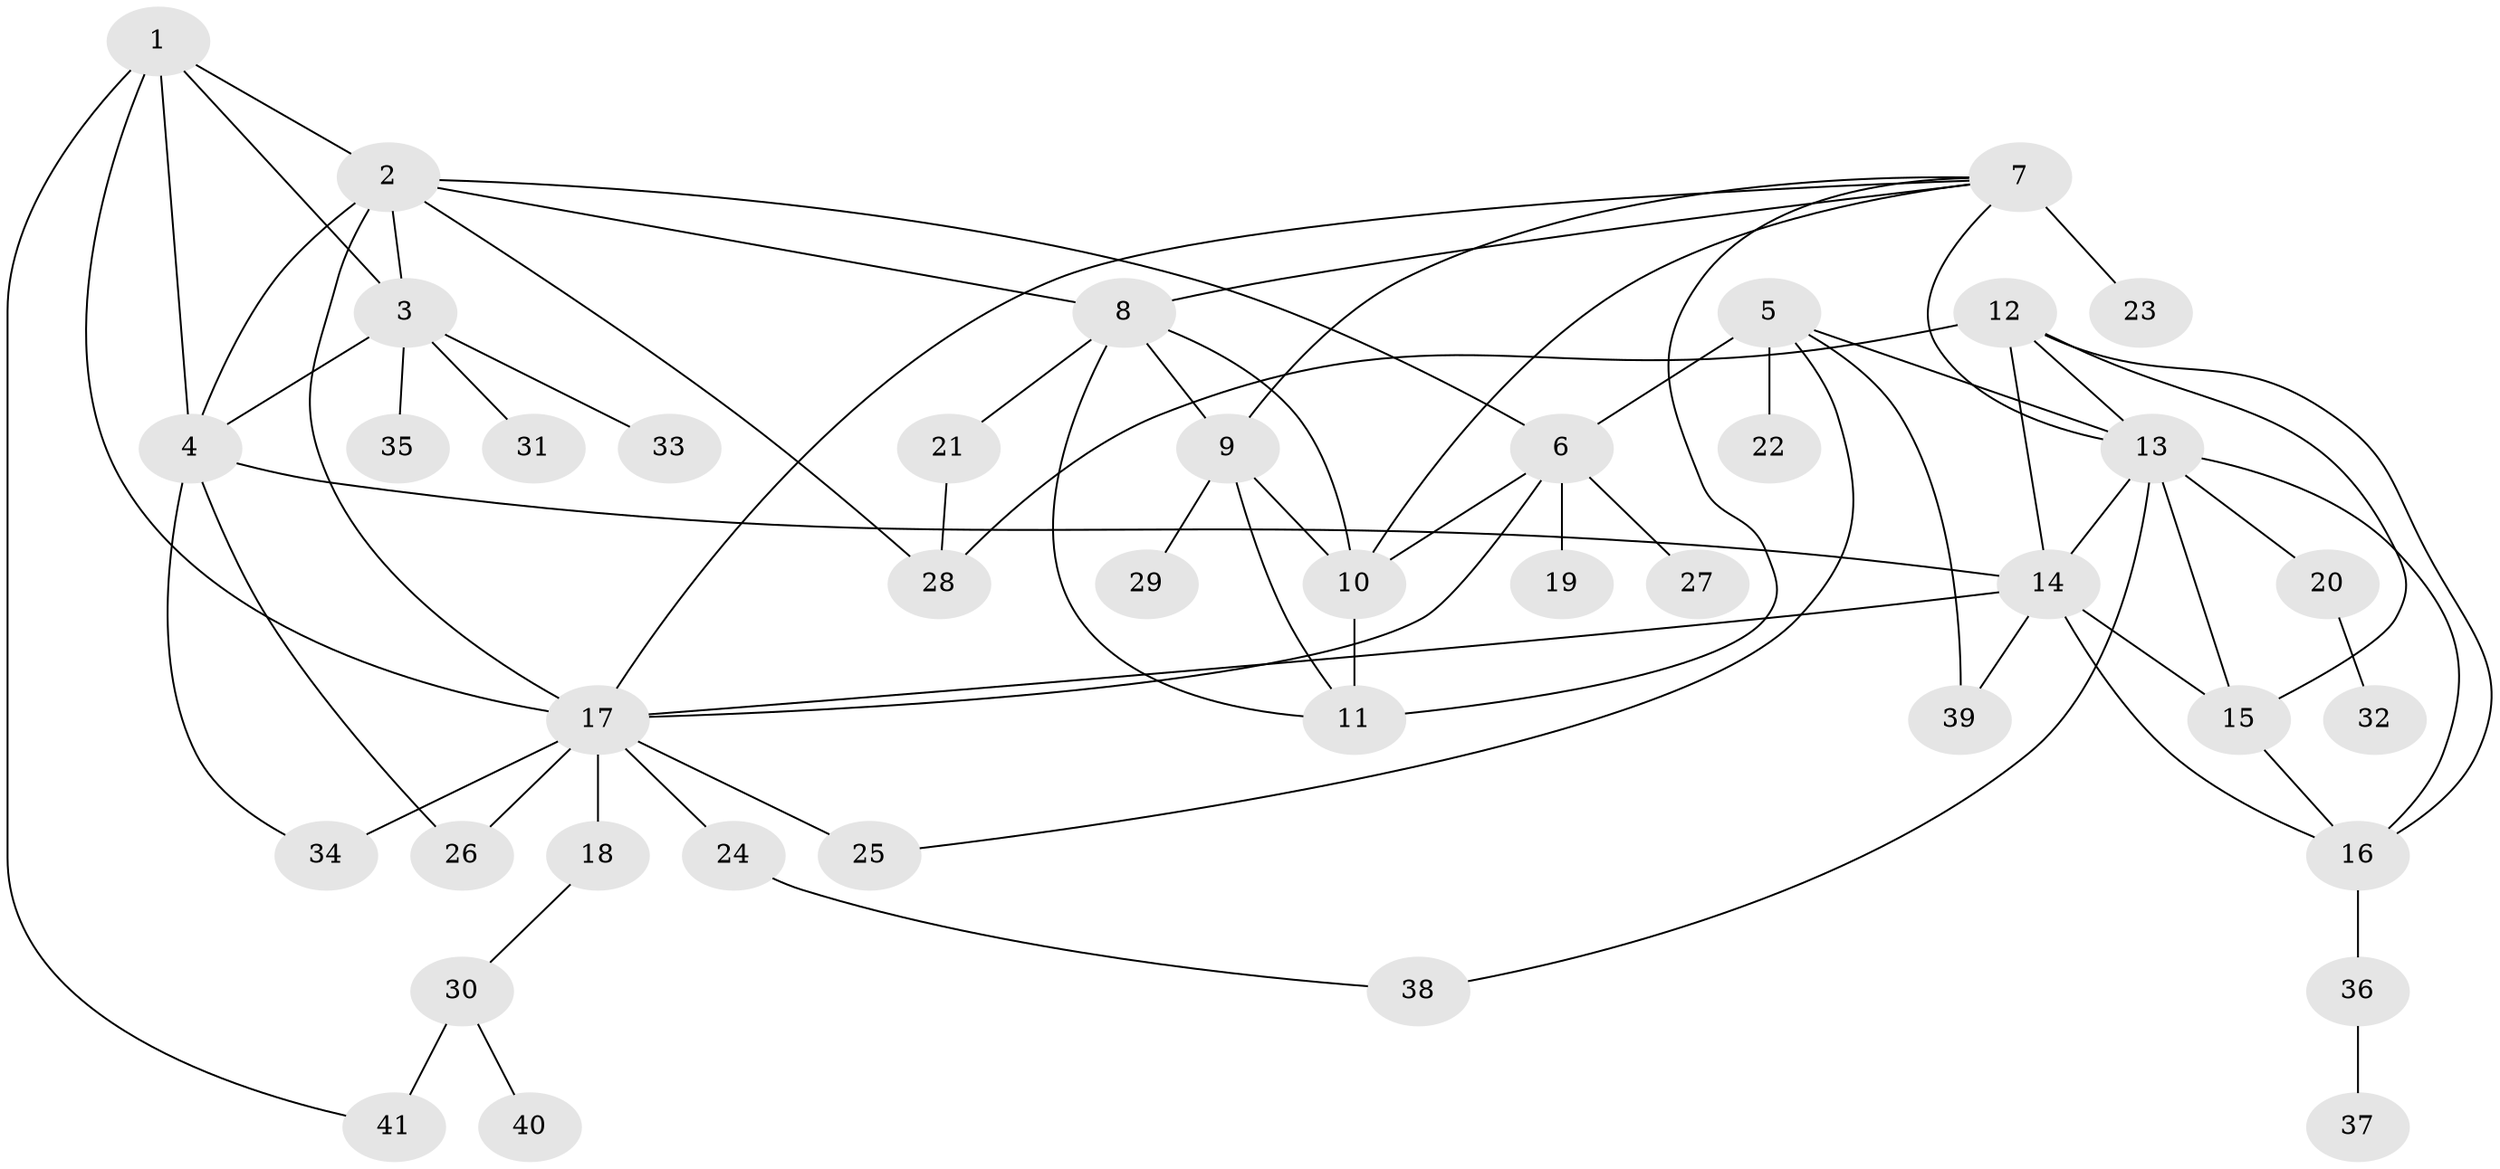 // original degree distribution, {5: 0.0784313725490196, 9: 0.00980392156862745, 10: 0.0392156862745098, 6: 0.0392156862745098, 7: 0.0196078431372549, 13: 0.00980392156862745, 8: 0.049019607843137254, 12: 0.00980392156862745, 1: 0.5686274509803921, 2: 0.12745098039215685, 3: 0.0392156862745098, 4: 0.00980392156862745}
// Generated by graph-tools (version 1.1) at 2025/52/03/04/25 22:52:17]
// undirected, 41 vertices, 70 edges
graph export_dot {
  node [color=gray90,style=filled];
  1;
  2;
  3;
  4;
  5;
  6;
  7;
  8;
  9;
  10;
  11;
  12;
  13;
  14;
  15;
  16;
  17;
  18;
  19;
  20;
  21;
  22;
  23;
  24;
  25;
  26;
  27;
  28;
  29;
  30;
  31;
  32;
  33;
  34;
  35;
  36;
  37;
  38;
  39;
  40;
  41;
  1 -- 2 [weight=1.0];
  1 -- 3 [weight=1.0];
  1 -- 4 [weight=2.0];
  1 -- 17 [weight=1.0];
  1 -- 41 [weight=1.0];
  2 -- 3 [weight=1.0];
  2 -- 4 [weight=2.0];
  2 -- 6 [weight=1.0];
  2 -- 8 [weight=1.0];
  2 -- 17 [weight=1.0];
  2 -- 28 [weight=1.0];
  3 -- 4 [weight=2.0];
  3 -- 31 [weight=3.0];
  3 -- 33 [weight=1.0];
  3 -- 35 [weight=1.0];
  4 -- 14 [weight=1.0];
  4 -- 26 [weight=1.0];
  4 -- 34 [weight=1.0];
  5 -- 6 [weight=4.0];
  5 -- 13 [weight=1.0];
  5 -- 22 [weight=1.0];
  5 -- 25 [weight=1.0];
  5 -- 39 [weight=2.0];
  6 -- 10 [weight=1.0];
  6 -- 17 [weight=1.0];
  6 -- 19 [weight=2.0];
  6 -- 27 [weight=1.0];
  7 -- 8 [weight=1.0];
  7 -- 9 [weight=1.0];
  7 -- 10 [weight=1.0];
  7 -- 11 [weight=1.0];
  7 -- 13 [weight=1.0];
  7 -- 17 [weight=1.0];
  7 -- 23 [weight=6.0];
  8 -- 9 [weight=1.0];
  8 -- 10 [weight=1.0];
  8 -- 11 [weight=1.0];
  8 -- 21 [weight=2.0];
  9 -- 10 [weight=1.0];
  9 -- 11 [weight=1.0];
  9 -- 29 [weight=5.0];
  10 -- 11 [weight=2.0];
  12 -- 13 [weight=1.0];
  12 -- 14 [weight=1.0];
  12 -- 15 [weight=2.0];
  12 -- 16 [weight=1.0];
  12 -- 28 [weight=1.0];
  13 -- 14 [weight=1.0];
  13 -- 15 [weight=1.0];
  13 -- 16 [weight=1.0];
  13 -- 20 [weight=2.0];
  13 -- 38 [weight=1.0];
  14 -- 15 [weight=1.0];
  14 -- 16 [weight=1.0];
  14 -- 17 [weight=1.0];
  14 -- 39 [weight=1.0];
  15 -- 16 [weight=1.0];
  16 -- 36 [weight=1.0];
  17 -- 18 [weight=4.0];
  17 -- 24 [weight=2.0];
  17 -- 25 [weight=2.0];
  17 -- 26 [weight=1.0];
  17 -- 34 [weight=3.0];
  18 -- 30 [weight=1.0];
  20 -- 32 [weight=1.0];
  21 -- 28 [weight=1.0];
  24 -- 38 [weight=1.0];
  30 -- 40 [weight=1.0];
  30 -- 41 [weight=2.0];
  36 -- 37 [weight=1.0];
}
